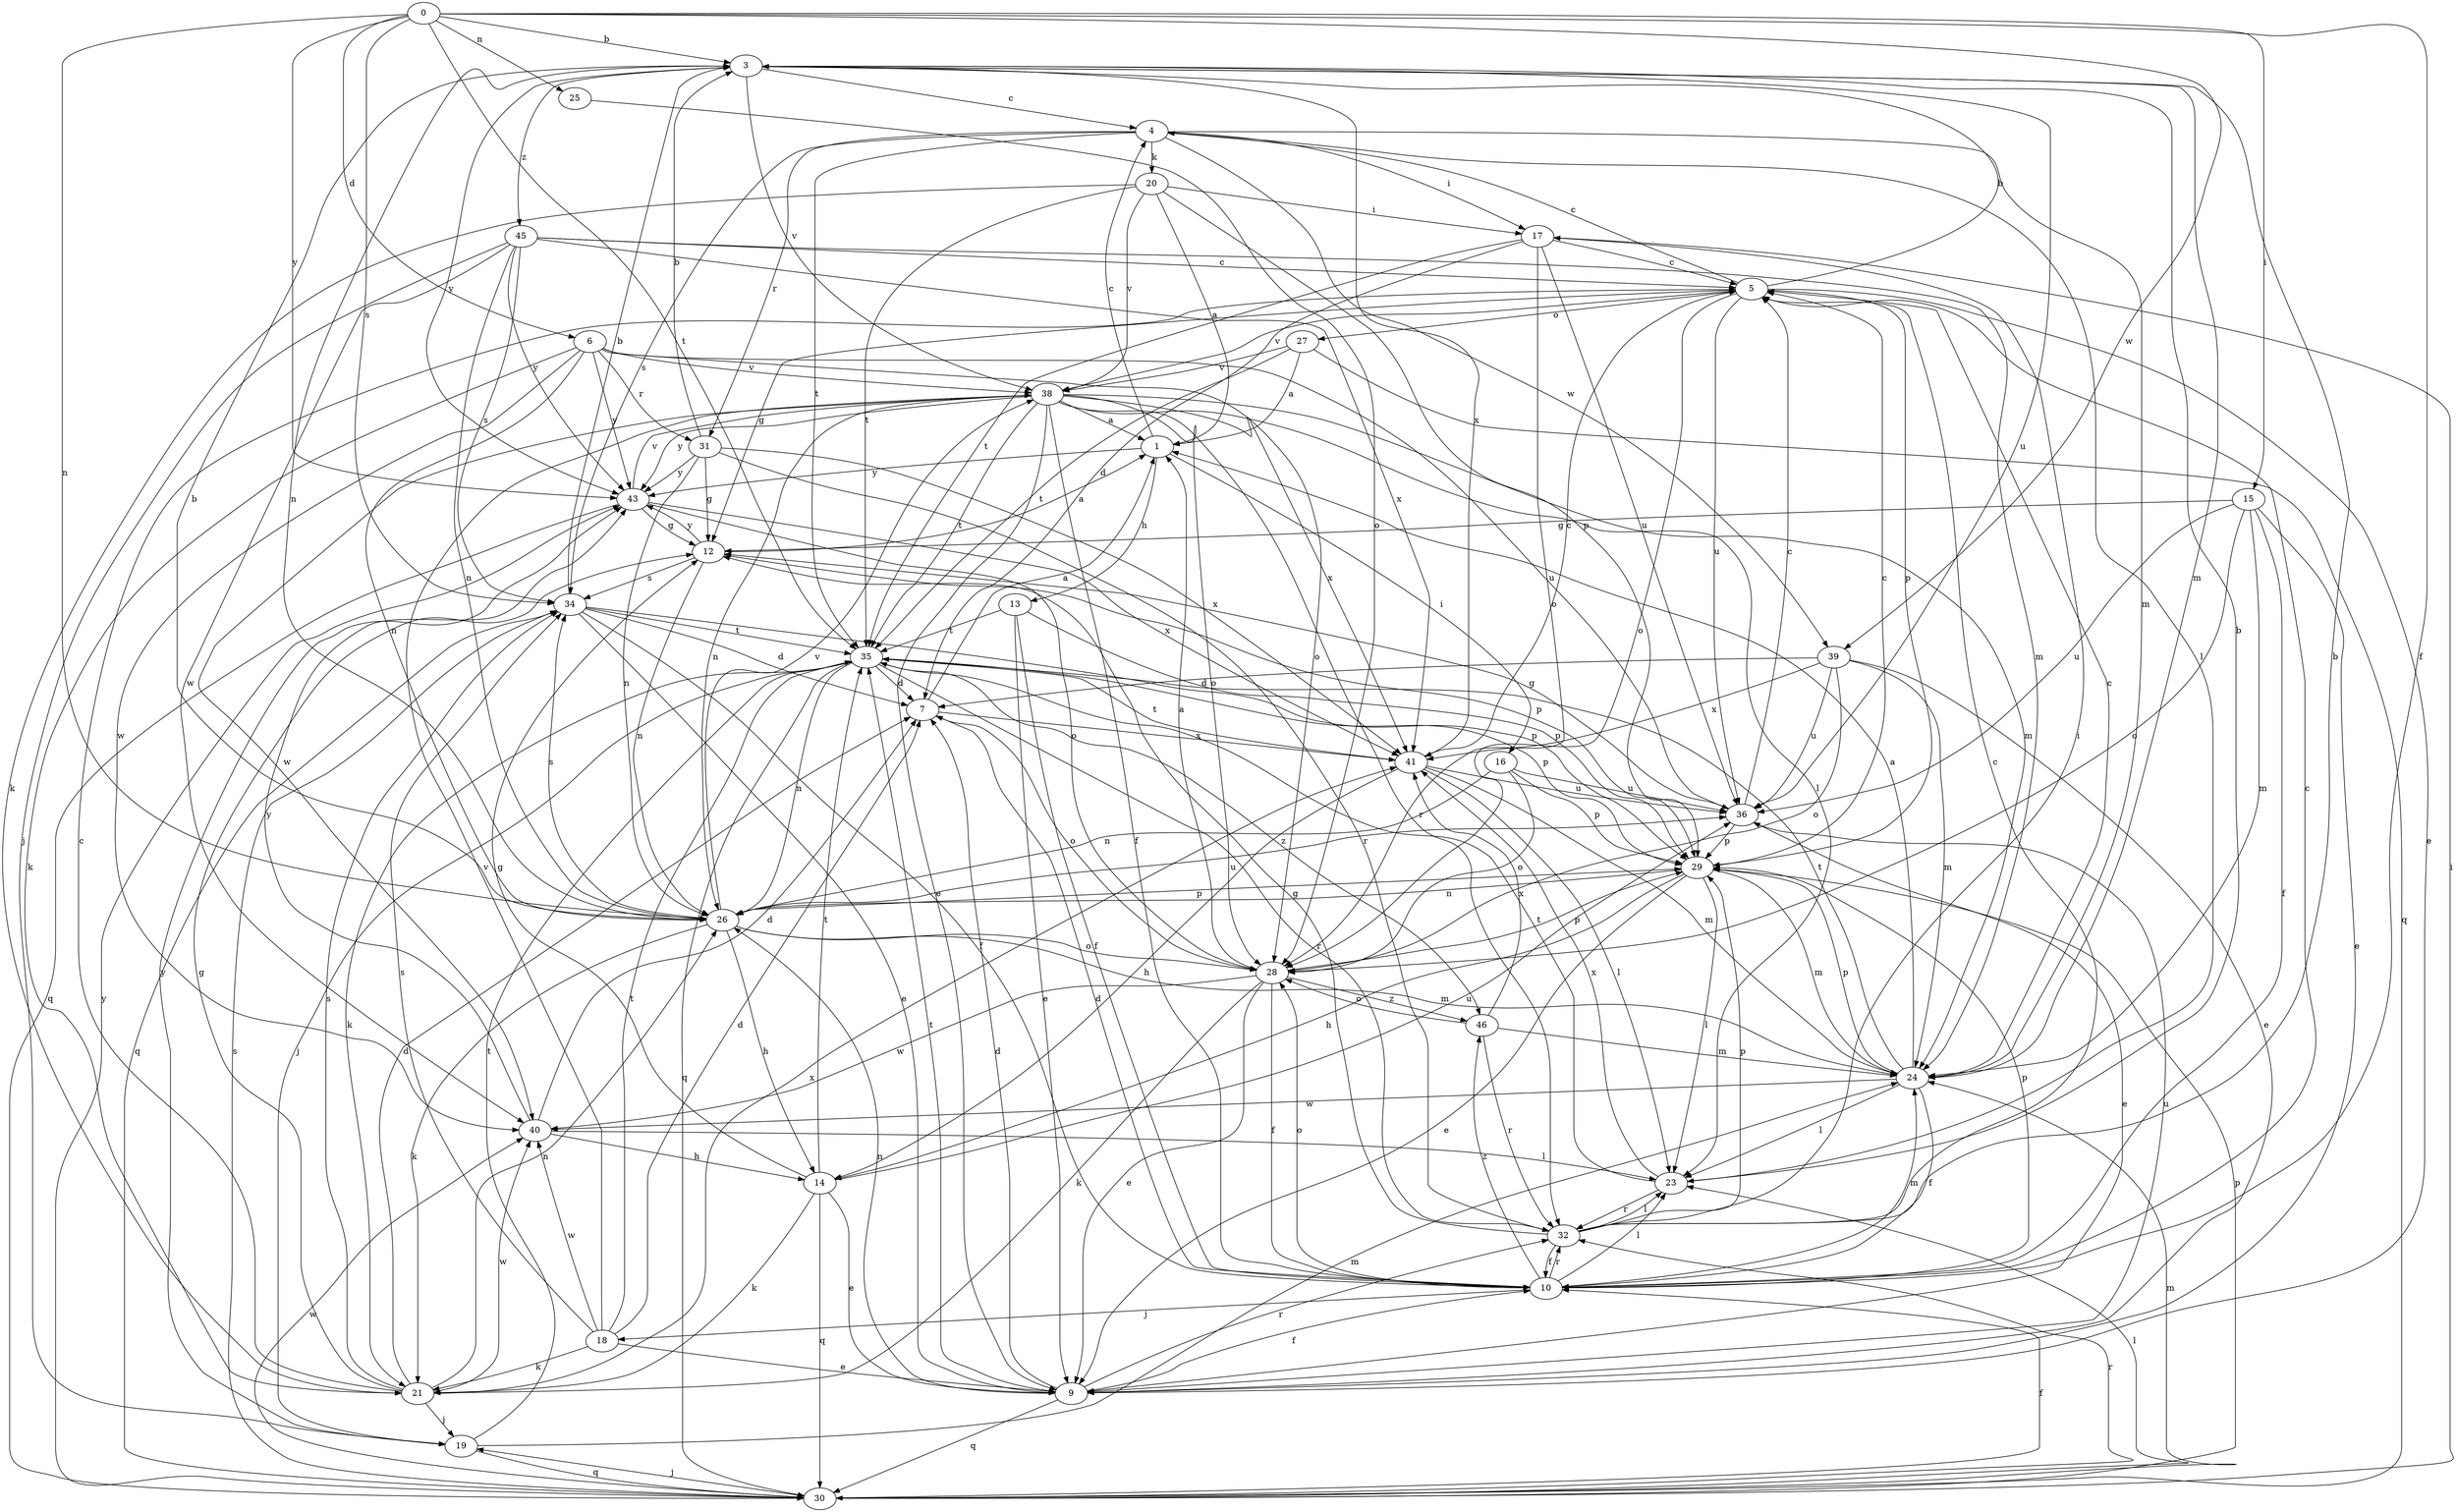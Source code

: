 strict digraph  {
0;
1;
3;
4;
5;
6;
7;
9;
10;
12;
13;
14;
15;
16;
17;
18;
19;
20;
21;
23;
24;
25;
26;
27;
28;
29;
30;
31;
32;
34;
35;
36;
38;
39;
40;
41;
43;
45;
46;
0 -> 3  [label=b];
0 -> 6  [label=d];
0 -> 10  [label=f];
0 -> 15  [label=i];
0 -> 25  [label=n];
0 -> 26  [label=n];
0 -> 34  [label=s];
0 -> 35  [label=t];
0 -> 39  [label=w];
0 -> 43  [label=y];
1 -> 4  [label=c];
1 -> 13  [label=h];
1 -> 16  [label=i];
1 -> 43  [label=y];
3 -> 4  [label=c];
3 -> 24  [label=m];
3 -> 26  [label=n];
3 -> 36  [label=u];
3 -> 38  [label=v];
3 -> 41  [label=x];
3 -> 43  [label=y];
3 -> 45  [label=z];
4 -> 17  [label=i];
4 -> 20  [label=k];
4 -> 23  [label=l];
4 -> 24  [label=m];
4 -> 31  [label=r];
4 -> 34  [label=s];
4 -> 35  [label=t];
4 -> 39  [label=w];
5 -> 3  [label=b];
5 -> 4  [label=c];
5 -> 9  [label=e];
5 -> 12  [label=g];
5 -> 27  [label=o];
5 -> 28  [label=o];
5 -> 29  [label=p];
5 -> 36  [label=u];
5 -> 38  [label=v];
6 -> 21  [label=k];
6 -> 26  [label=n];
6 -> 28  [label=o];
6 -> 31  [label=r];
6 -> 36  [label=u];
6 -> 38  [label=v];
6 -> 40  [label=w];
6 -> 43  [label=y];
7 -> 1  [label=a];
7 -> 28  [label=o];
7 -> 41  [label=x];
9 -> 7  [label=d];
9 -> 10  [label=f];
9 -> 26  [label=n];
9 -> 30  [label=q];
9 -> 32  [label=r];
9 -> 35  [label=t];
9 -> 36  [label=u];
10 -> 5  [label=c];
10 -> 7  [label=d];
10 -> 18  [label=j];
10 -> 23  [label=l];
10 -> 24  [label=m];
10 -> 28  [label=o];
10 -> 29  [label=p];
10 -> 32  [label=r];
10 -> 46  [label=z];
12 -> 1  [label=a];
12 -> 26  [label=n];
12 -> 29  [label=p];
12 -> 34  [label=s];
12 -> 43  [label=y];
13 -> 9  [label=e];
13 -> 10  [label=f];
13 -> 29  [label=p];
13 -> 35  [label=t];
14 -> 9  [label=e];
14 -> 12  [label=g];
14 -> 21  [label=k];
14 -> 30  [label=q];
14 -> 35  [label=t];
14 -> 36  [label=u];
15 -> 9  [label=e];
15 -> 10  [label=f];
15 -> 12  [label=g];
15 -> 24  [label=m];
15 -> 28  [label=o];
15 -> 36  [label=u];
16 -> 26  [label=n];
16 -> 28  [label=o];
16 -> 29  [label=p];
16 -> 36  [label=u];
17 -> 5  [label=c];
17 -> 7  [label=d];
17 -> 28  [label=o];
17 -> 35  [label=t];
17 -> 36  [label=u];
18 -> 7  [label=d];
18 -> 9  [label=e];
18 -> 21  [label=k];
18 -> 34  [label=s];
18 -> 35  [label=t];
18 -> 38  [label=v];
18 -> 40  [label=w];
19 -> 24  [label=m];
19 -> 30  [label=q];
19 -> 35  [label=t];
19 -> 43  [label=y];
20 -> 1  [label=a];
20 -> 17  [label=i];
20 -> 21  [label=k];
20 -> 29  [label=p];
20 -> 35  [label=t];
20 -> 38  [label=v];
21 -> 5  [label=c];
21 -> 7  [label=d];
21 -> 12  [label=g];
21 -> 19  [label=j];
21 -> 26  [label=n];
21 -> 34  [label=s];
21 -> 40  [label=w];
21 -> 41  [label=x];
23 -> 3  [label=b];
23 -> 32  [label=r];
23 -> 35  [label=t];
23 -> 41  [label=x];
24 -> 1  [label=a];
24 -> 5  [label=c];
24 -> 10  [label=f];
24 -> 23  [label=l];
24 -> 29  [label=p];
24 -> 35  [label=t];
24 -> 40  [label=w];
25 -> 28  [label=o];
26 -> 3  [label=b];
26 -> 14  [label=h];
26 -> 21  [label=k];
26 -> 24  [label=m];
26 -> 28  [label=o];
26 -> 29  [label=p];
26 -> 34  [label=s];
26 -> 36  [label=u];
26 -> 38  [label=v];
27 -> 1  [label=a];
27 -> 30  [label=q];
27 -> 35  [label=t];
27 -> 38  [label=v];
28 -> 1  [label=a];
28 -> 9  [label=e];
28 -> 10  [label=f];
28 -> 21  [label=k];
28 -> 29  [label=p];
28 -> 40  [label=w];
28 -> 46  [label=z];
29 -> 5  [label=c];
29 -> 9  [label=e];
29 -> 14  [label=h];
29 -> 23  [label=l];
29 -> 24  [label=m];
29 -> 26  [label=n];
30 -> 10  [label=f];
30 -> 17  [label=i];
30 -> 19  [label=j];
30 -> 23  [label=l];
30 -> 24  [label=m];
30 -> 29  [label=p];
30 -> 32  [label=r];
30 -> 34  [label=s];
30 -> 40  [label=w];
30 -> 43  [label=y];
31 -> 3  [label=b];
31 -> 12  [label=g];
31 -> 26  [label=n];
31 -> 32  [label=r];
31 -> 41  [label=x];
31 -> 43  [label=y];
32 -> 3  [label=b];
32 -> 5  [label=c];
32 -> 10  [label=f];
32 -> 12  [label=g];
32 -> 17  [label=i];
32 -> 23  [label=l];
32 -> 29  [label=p];
34 -> 3  [label=b];
34 -> 7  [label=d];
34 -> 9  [label=e];
34 -> 10  [label=f];
34 -> 29  [label=p];
34 -> 30  [label=q];
34 -> 35  [label=t];
35 -> 7  [label=d];
35 -> 19  [label=j];
35 -> 21  [label=k];
35 -> 26  [label=n];
35 -> 29  [label=p];
35 -> 30  [label=q];
35 -> 32  [label=r];
35 -> 46  [label=z];
36 -> 5  [label=c];
36 -> 9  [label=e];
36 -> 12  [label=g];
36 -> 29  [label=p];
38 -> 1  [label=a];
38 -> 9  [label=e];
38 -> 10  [label=f];
38 -> 23  [label=l];
38 -> 24  [label=m];
38 -> 26  [label=n];
38 -> 28  [label=o];
38 -> 32  [label=r];
38 -> 35  [label=t];
38 -> 40  [label=w];
38 -> 41  [label=x];
38 -> 43  [label=y];
39 -> 7  [label=d];
39 -> 9  [label=e];
39 -> 24  [label=m];
39 -> 28  [label=o];
39 -> 36  [label=u];
39 -> 41  [label=x];
40 -> 7  [label=d];
40 -> 14  [label=h];
40 -> 23  [label=l];
40 -> 43  [label=y];
41 -> 5  [label=c];
41 -> 14  [label=h];
41 -> 23  [label=l];
41 -> 24  [label=m];
41 -> 35  [label=t];
41 -> 36  [label=u];
43 -> 12  [label=g];
43 -> 28  [label=o];
43 -> 30  [label=q];
43 -> 38  [label=v];
43 -> 41  [label=x];
45 -> 5  [label=c];
45 -> 19  [label=j];
45 -> 24  [label=m];
45 -> 26  [label=n];
45 -> 34  [label=s];
45 -> 40  [label=w];
45 -> 41  [label=x];
45 -> 43  [label=y];
46 -> 24  [label=m];
46 -> 28  [label=o];
46 -> 32  [label=r];
46 -> 41  [label=x];
}
